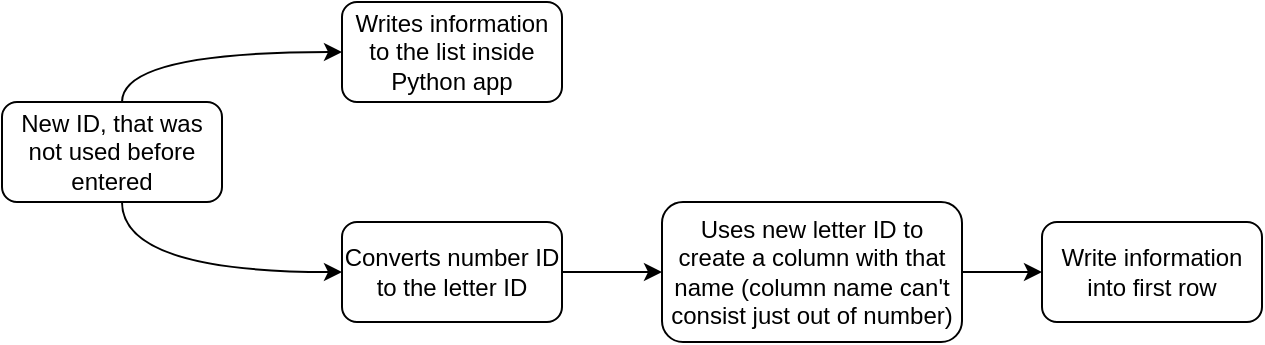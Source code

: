 <mxfile version="13.1.9" type="device"><diagram id="sqoWOkmhAqWNQ25utL5B" name="Page-1"><mxGraphModel dx="1502" dy="687" grid="1" gridSize="10" guides="1" tooltips="1" connect="1" arrows="1" fold="1" page="1" pageScale="1" pageWidth="850" pageHeight="1100" math="0" shadow="0"><root><mxCell id="0"/><mxCell id="1" parent="0"/><mxCell id="NZLU-H0eAHczHI2Y98gW-7" style="edgeStyle=orthogonalEdgeStyle;orthogonalLoop=1;jettySize=auto;html=1;entryX=0;entryY=0.5;entryDx=0;entryDy=0;curved=1;" edge="1" parent="1" source="NZLU-H0eAHczHI2Y98gW-1" target="NZLU-H0eAHczHI2Y98gW-2"><mxGeometry relative="1" as="geometry"><Array as="points"><mxPoint x="260" y="285"/></Array></mxGeometry></mxCell><mxCell id="NZLU-H0eAHczHI2Y98gW-8" style="edgeStyle=orthogonalEdgeStyle;orthogonalLoop=1;jettySize=auto;html=1;entryX=0;entryY=0.5;entryDx=0;entryDy=0;curved=1;" edge="1" parent="1" source="NZLU-H0eAHczHI2Y98gW-1" target="NZLU-H0eAHczHI2Y98gW-3"><mxGeometry relative="1" as="geometry"><Array as="points"><mxPoint x="260" y="395"/></Array></mxGeometry></mxCell><mxCell id="NZLU-H0eAHczHI2Y98gW-1" value="New ID, that was not used before entered" style="rounded=1;whiteSpace=wrap;html=1;" vertex="1" parent="1"><mxGeometry x="200" y="310" width="110" height="50" as="geometry"/></mxCell><mxCell id="NZLU-H0eAHczHI2Y98gW-2" value="Writes information to the list inside Python app" style="rounded=1;whiteSpace=wrap;html=1;" vertex="1" parent="1"><mxGeometry x="370" y="260" width="110" height="50" as="geometry"/></mxCell><mxCell id="NZLU-H0eAHczHI2Y98gW-9" style="edgeStyle=orthogonalEdgeStyle;curved=1;orthogonalLoop=1;jettySize=auto;html=1;entryX=0;entryY=0.5;entryDx=0;entryDy=0;" edge="1" parent="1" source="NZLU-H0eAHczHI2Y98gW-3" target="NZLU-H0eAHczHI2Y98gW-4"><mxGeometry relative="1" as="geometry"/></mxCell><mxCell id="NZLU-H0eAHczHI2Y98gW-3" value="Converts number ID to the letter ID" style="rounded=1;whiteSpace=wrap;html=1;" vertex="1" parent="1"><mxGeometry x="370" y="370" width="110" height="50" as="geometry"/></mxCell><mxCell id="NZLU-H0eAHczHI2Y98gW-10" style="edgeStyle=orthogonalEdgeStyle;curved=1;orthogonalLoop=1;jettySize=auto;html=1;" edge="1" parent="1" source="NZLU-H0eAHczHI2Y98gW-4" target="NZLU-H0eAHczHI2Y98gW-5"><mxGeometry relative="1" as="geometry"/></mxCell><mxCell id="NZLU-H0eAHczHI2Y98gW-4" value="Uses new letter ID to create a column with that name (column name can't consist just out of number)" style="rounded=1;whiteSpace=wrap;html=1;" vertex="1" parent="1"><mxGeometry x="530" y="360" width="150" height="70" as="geometry"/></mxCell><mxCell id="NZLU-H0eAHczHI2Y98gW-5" value="Write information into first row" style="rounded=1;whiteSpace=wrap;html=1;" vertex="1" parent="1"><mxGeometry x="720" y="370" width="110" height="50" as="geometry"/></mxCell></root></mxGraphModel></diagram></mxfile>